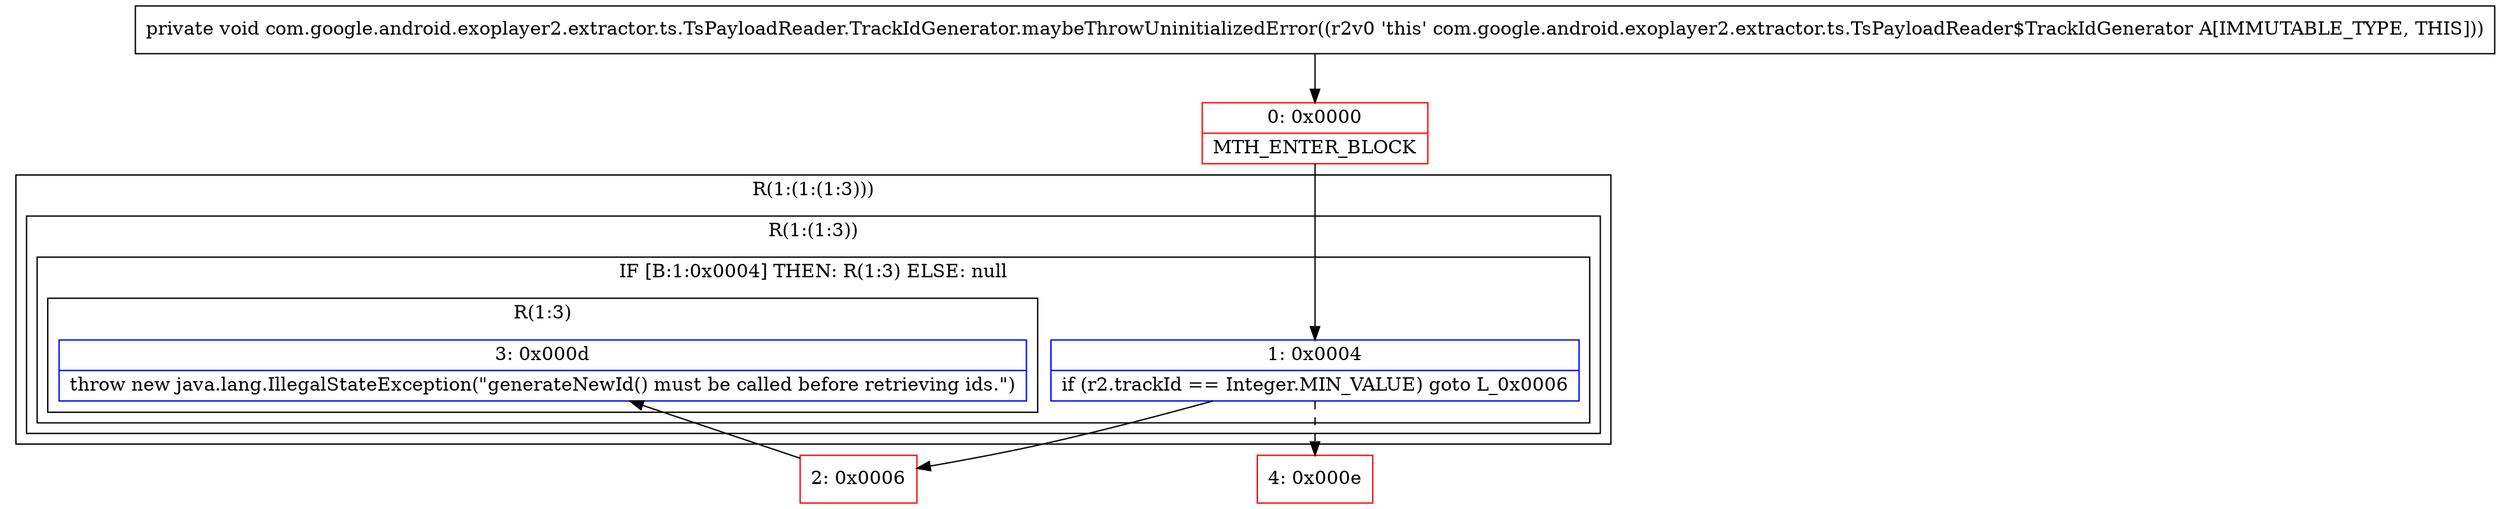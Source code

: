 digraph "CFG forcom.google.android.exoplayer2.extractor.ts.TsPayloadReader.TrackIdGenerator.maybeThrowUninitializedError()V" {
subgraph cluster_Region_458359183 {
label = "R(1:(1:(1:3)))";
node [shape=record,color=blue];
subgraph cluster_Region_1371850537 {
label = "R(1:(1:3))";
node [shape=record,color=blue];
subgraph cluster_IfRegion_672677286 {
label = "IF [B:1:0x0004] THEN: R(1:3) ELSE: null";
node [shape=record,color=blue];
Node_1 [shape=record,label="{1\:\ 0x0004|if (r2.trackId == Integer.MIN_VALUE) goto L_0x0006\l}"];
subgraph cluster_Region_104783211 {
label = "R(1:3)";
node [shape=record,color=blue];
Node_3 [shape=record,label="{3\:\ 0x000d|throw new java.lang.IllegalStateException(\"generateNewId() must be called before retrieving ids.\")\l}"];
}
}
}
}
Node_0 [shape=record,color=red,label="{0\:\ 0x0000|MTH_ENTER_BLOCK\l}"];
Node_2 [shape=record,color=red,label="{2\:\ 0x0006}"];
Node_4 [shape=record,color=red,label="{4\:\ 0x000e}"];
MethodNode[shape=record,label="{private void com.google.android.exoplayer2.extractor.ts.TsPayloadReader.TrackIdGenerator.maybeThrowUninitializedError((r2v0 'this' com.google.android.exoplayer2.extractor.ts.TsPayloadReader$TrackIdGenerator A[IMMUTABLE_TYPE, THIS])) }"];
MethodNode -> Node_0;
Node_1 -> Node_2;
Node_1 -> Node_4[style=dashed];
Node_0 -> Node_1;
Node_2 -> Node_3;
}

